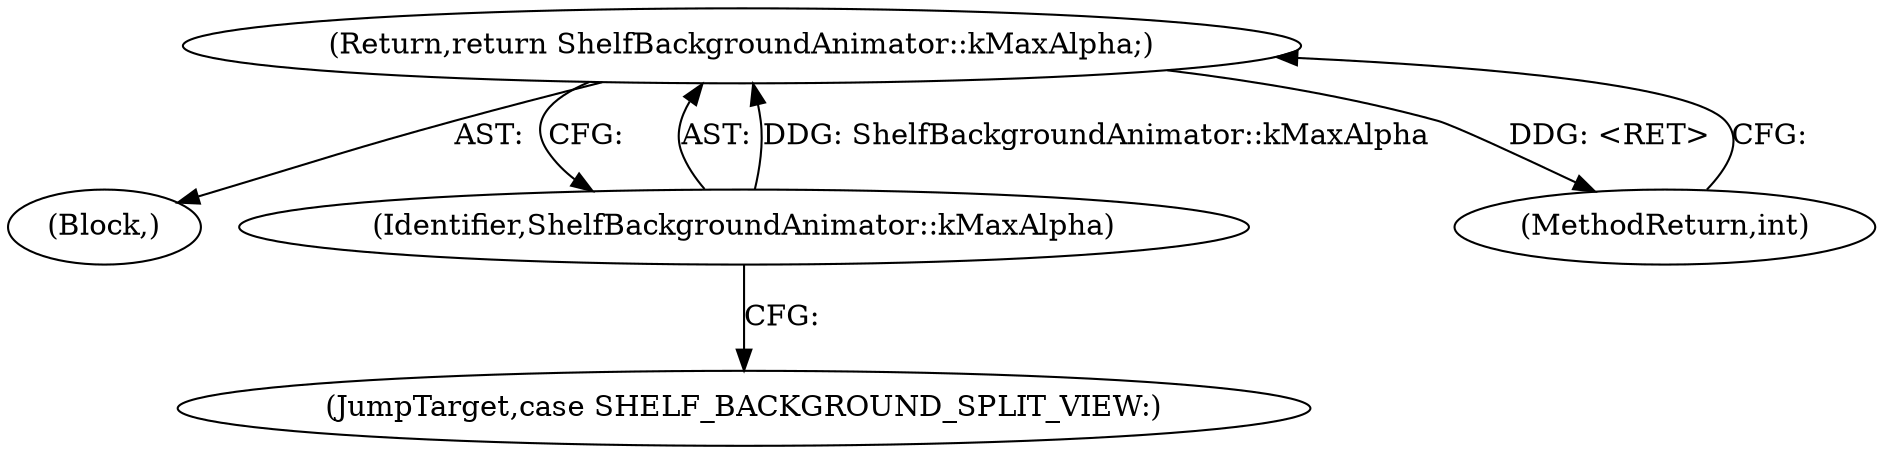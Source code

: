 digraph "1_Chrome_f2f703241635fa96fa630b83afcc9a330cc21b7e_0@del" {
"1000117" [label="(Return,return ShelfBackgroundAnimator::kMaxAlpha;)"];
"1000118" [label="(Identifier,ShelfBackgroundAnimator::kMaxAlpha)"];
"1000105" [label="(Block,)"];
"1000117" [label="(Return,return ShelfBackgroundAnimator::kMaxAlpha;)"];
"1000118" [label="(Identifier,ShelfBackgroundAnimator::kMaxAlpha)"];
"1000130" [label="(MethodReturn,int)"];
"1000116" [label="(JumpTarget,case SHELF_BACKGROUND_SPLIT_VIEW:)"];
"1000117" -> "1000105"  [label="AST: "];
"1000117" -> "1000118"  [label="CFG: "];
"1000118" -> "1000117"  [label="AST: "];
"1000130" -> "1000117"  [label="CFG: "];
"1000117" -> "1000130"  [label="DDG: <RET>"];
"1000118" -> "1000117"  [label="DDG: ShelfBackgroundAnimator::kMaxAlpha"];
"1000118" -> "1000116"  [label="CFG: "];
}
